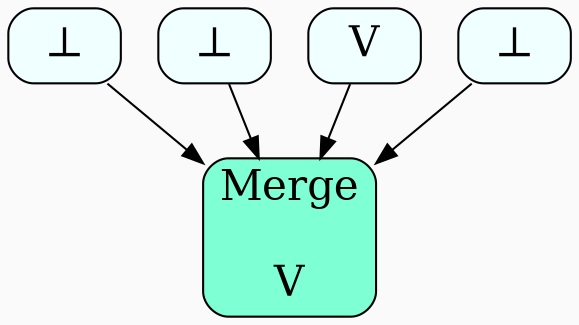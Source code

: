 digraph {
  graph[bgcolor=gray98,compound=true]
  node[fontsize=20,shape=box,fillcolor=azure, style="filled,rounded"]
  edge[fontsize=20]

  Merge[fillcolor=aquamarine]

  In0[label="⊥"]
  In1[label="⊥"]
  In2[label="V"]
  In3[label="⊥"]

  In0 -> Merge
  In1 -> Merge
  In2 -> Merge
  In3 -> Merge

  Merge[label="Merge\n\nV"]
}
